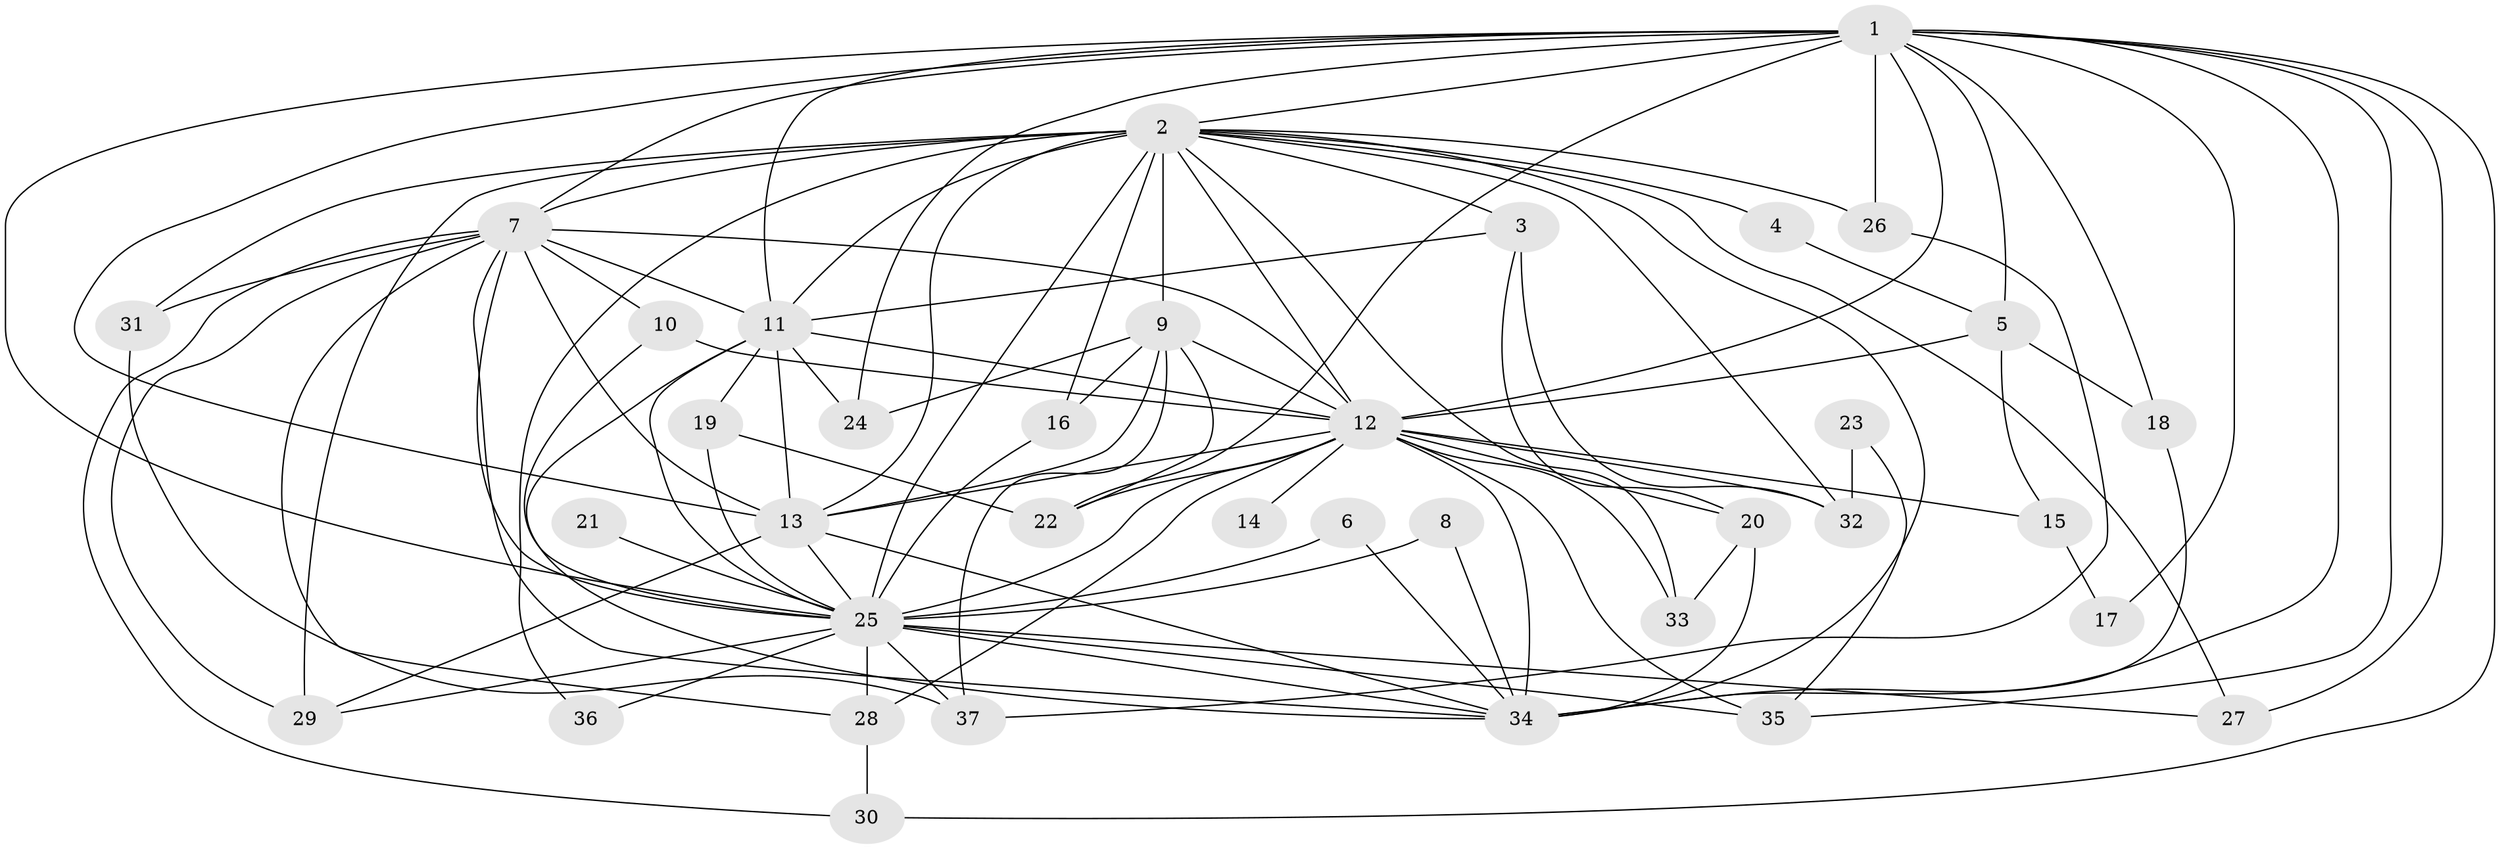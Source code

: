 // original degree distribution, {12: 0.0136986301369863, 15: 0.0547945205479452, 26: 0.0136986301369863, 16: 0.0136986301369863, 28: 0.0136986301369863, 14: 0.0136986301369863, 18: 0.0136986301369863, 4: 0.1506849315068493, 6: 0.0136986301369863, 2: 0.547945205479452, 8: 0.0136986301369863, 3: 0.136986301369863}
// Generated by graph-tools (version 1.1) at 2025/01/03/09/25 03:01:32]
// undirected, 37 vertices, 102 edges
graph export_dot {
graph [start="1"]
  node [color=gray90,style=filled];
  1;
  2;
  3;
  4;
  5;
  6;
  7;
  8;
  9;
  10;
  11;
  12;
  13;
  14;
  15;
  16;
  17;
  18;
  19;
  20;
  21;
  22;
  23;
  24;
  25;
  26;
  27;
  28;
  29;
  30;
  31;
  32;
  33;
  34;
  35;
  36;
  37;
  1 -- 2 [weight=4.0];
  1 -- 5 [weight=2.0];
  1 -- 7 [weight=2.0];
  1 -- 11 [weight=2.0];
  1 -- 12 [weight=2.0];
  1 -- 13 [weight=2.0];
  1 -- 17 [weight=2.0];
  1 -- 18 [weight=1.0];
  1 -- 22 [weight=1.0];
  1 -- 24 [weight=1.0];
  1 -- 25 [weight=2.0];
  1 -- 26 [weight=2.0];
  1 -- 27 [weight=1.0];
  1 -- 30 [weight=1.0];
  1 -- 34 [weight=3.0];
  1 -- 35 [weight=1.0];
  2 -- 3 [weight=1.0];
  2 -- 4 [weight=1.0];
  2 -- 7 [weight=2.0];
  2 -- 9 [weight=2.0];
  2 -- 11 [weight=3.0];
  2 -- 12 [weight=3.0];
  2 -- 13 [weight=3.0];
  2 -- 16 [weight=1.0];
  2 -- 25 [weight=2.0];
  2 -- 26 [weight=1.0];
  2 -- 27 [weight=1.0];
  2 -- 29 [weight=1.0];
  2 -- 31 [weight=1.0];
  2 -- 32 [weight=1.0];
  2 -- 33 [weight=1.0];
  2 -- 34 [weight=2.0];
  2 -- 36 [weight=1.0];
  3 -- 11 [weight=1.0];
  3 -- 20 [weight=1.0];
  3 -- 32 [weight=1.0];
  4 -- 5 [weight=1.0];
  5 -- 12 [weight=1.0];
  5 -- 15 [weight=1.0];
  5 -- 18 [weight=1.0];
  6 -- 25 [weight=1.0];
  6 -- 34 [weight=1.0];
  7 -- 10 [weight=1.0];
  7 -- 11 [weight=1.0];
  7 -- 12 [weight=1.0];
  7 -- 13 [weight=1.0];
  7 -- 25 [weight=2.0];
  7 -- 28 [weight=1.0];
  7 -- 29 [weight=1.0];
  7 -- 30 [weight=1.0];
  7 -- 31 [weight=1.0];
  7 -- 34 [weight=1.0];
  8 -- 25 [weight=1.0];
  8 -- 34 [weight=1.0];
  9 -- 12 [weight=1.0];
  9 -- 13 [weight=1.0];
  9 -- 16 [weight=1.0];
  9 -- 22 [weight=1.0];
  9 -- 24 [weight=1.0];
  9 -- 37 [weight=1.0];
  10 -- 12 [weight=1.0];
  10 -- 25 [weight=1.0];
  11 -- 12 [weight=1.0];
  11 -- 13 [weight=1.0];
  11 -- 19 [weight=1.0];
  11 -- 24 [weight=1.0];
  11 -- 25 [weight=2.0];
  11 -- 34 [weight=1.0];
  12 -- 13 [weight=1.0];
  12 -- 14 [weight=1.0];
  12 -- 15 [weight=2.0];
  12 -- 20 [weight=1.0];
  12 -- 22 [weight=1.0];
  12 -- 25 [weight=3.0];
  12 -- 28 [weight=1.0];
  12 -- 32 [weight=1.0];
  12 -- 33 [weight=1.0];
  12 -- 34 [weight=1.0];
  12 -- 35 [weight=1.0];
  13 -- 25 [weight=1.0];
  13 -- 29 [weight=1.0];
  13 -- 34 [weight=1.0];
  15 -- 17 [weight=1.0];
  16 -- 25 [weight=1.0];
  18 -- 34 [weight=1.0];
  19 -- 22 [weight=1.0];
  19 -- 25 [weight=1.0];
  20 -- 33 [weight=1.0];
  20 -- 34 [weight=1.0];
  21 -- 25 [weight=1.0];
  23 -- 32 [weight=1.0];
  23 -- 35 [weight=1.0];
  25 -- 27 [weight=1.0];
  25 -- 28 [weight=1.0];
  25 -- 29 [weight=1.0];
  25 -- 34 [weight=2.0];
  25 -- 35 [weight=1.0];
  25 -- 36 [weight=1.0];
  25 -- 37 [weight=1.0];
  26 -- 37 [weight=1.0];
  28 -- 30 [weight=1.0];
  31 -- 37 [weight=1.0];
}
